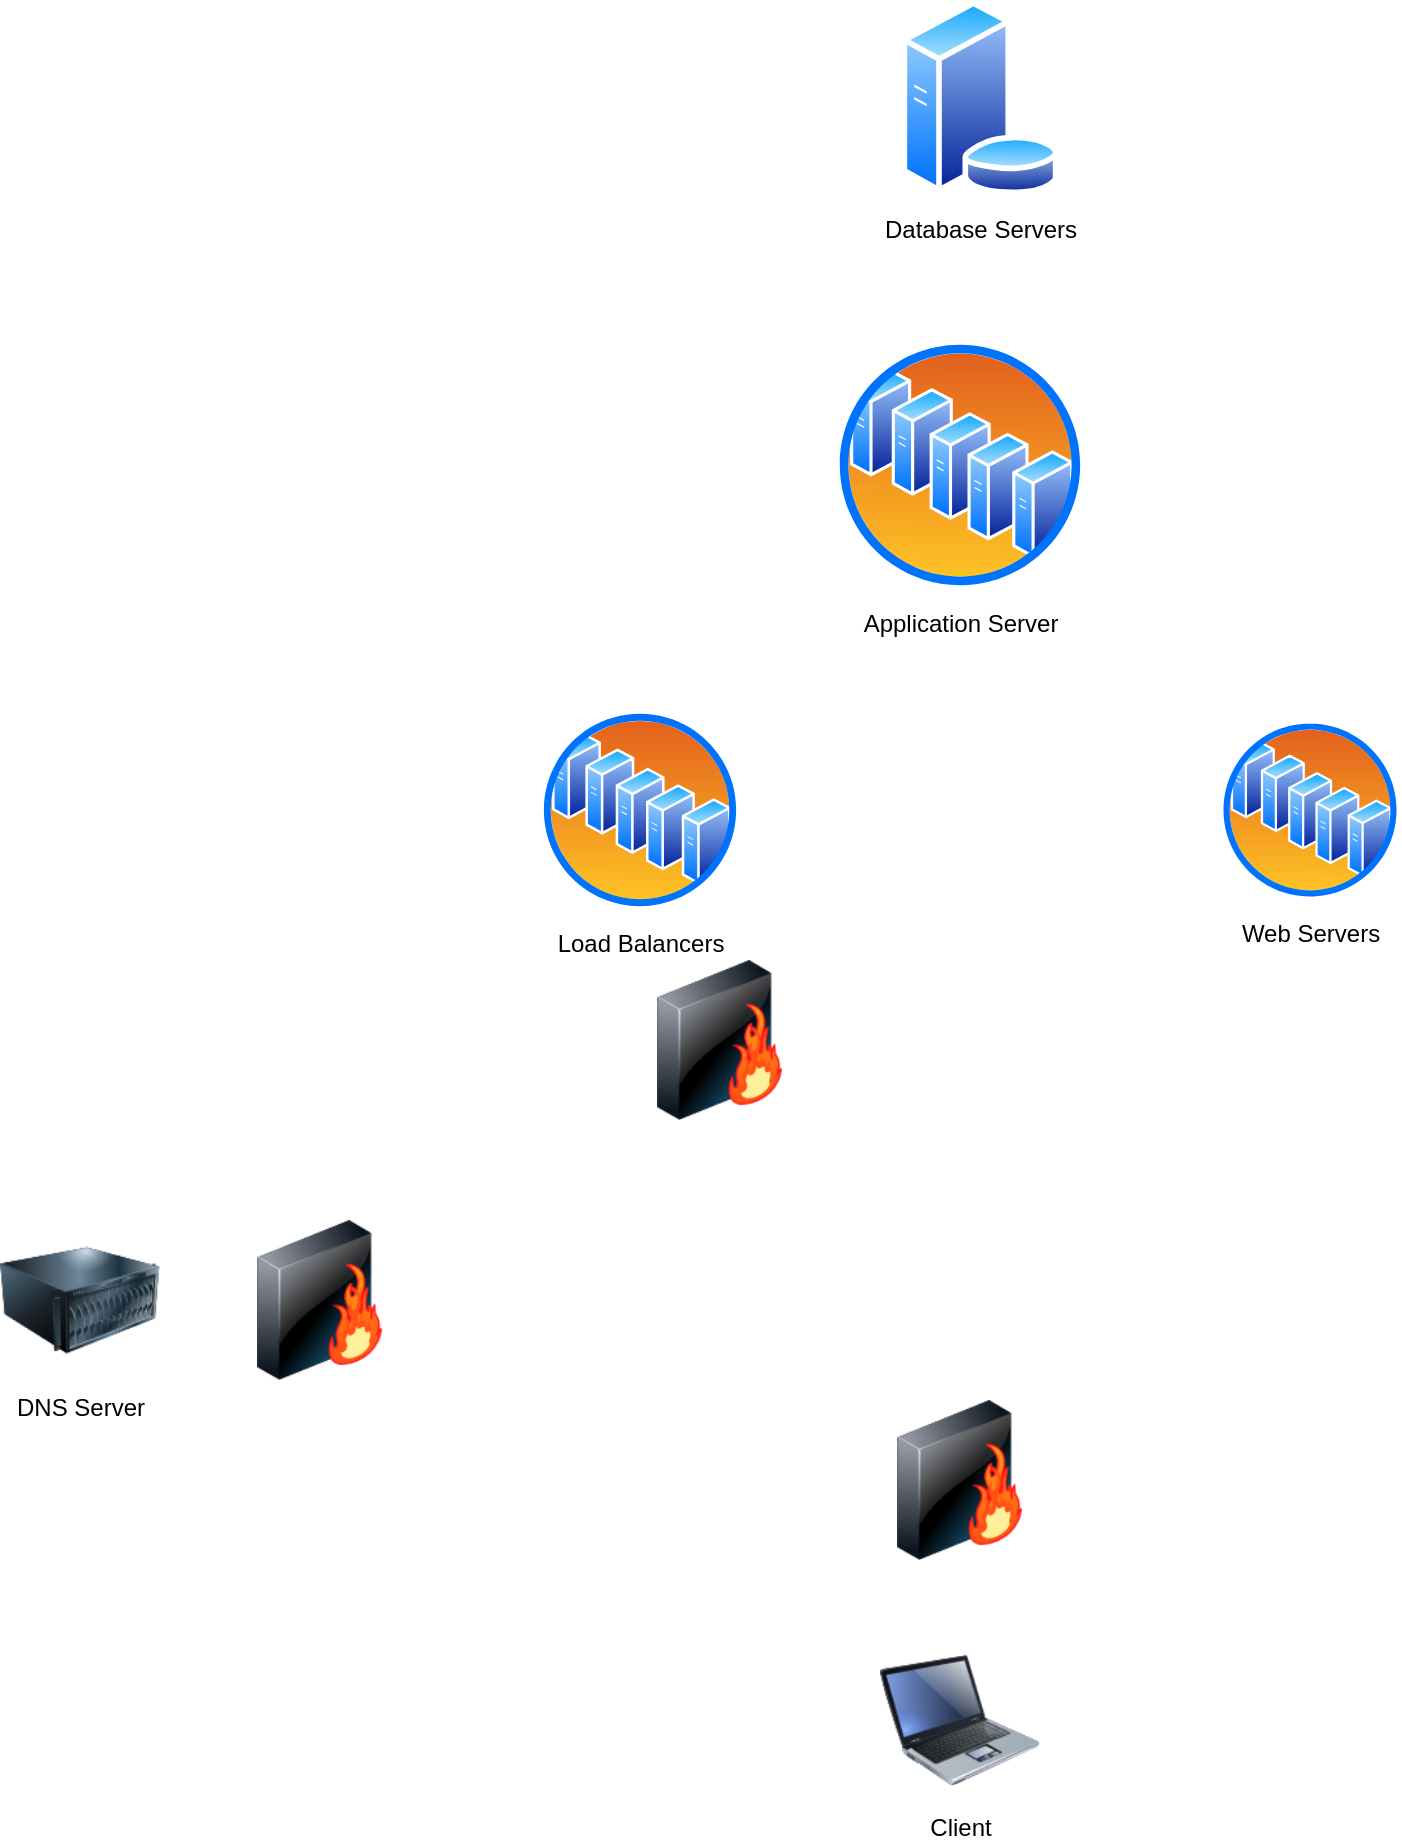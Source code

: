 <mxfile version="20.4.0" type="github">
  <diagram id="JX267tmkFyanEfetOF3x" name="Page-1">
    <mxGraphModel dx="1592" dy="990" grid="1" gridSize="10" guides="1" tooltips="1" connect="1" arrows="1" fold="1" page="1" pageScale="1" pageWidth="850" pageHeight="1100" math="0" shadow="0">
      <root>
        <mxCell id="0" />
        <mxCell id="1" parent="0" />
        <mxCell id="fUVvN42I4j-7IPn_Yf2B-1" value="Client" style="image;html=1;image=img/lib/clip_art/computers/Laptop_128x128.png" parent="1" vertex="1">
          <mxGeometry x="450" y="830" width="80" height="80" as="geometry" />
        </mxCell>
        <mxCell id="fUVvN42I4j-7IPn_Yf2B-2" value="DNS Server" style="image;html=1;image=img/lib/clip_art/computers/Server_128x128.png" parent="1" vertex="1">
          <mxGeometry x="10" y="620" width="80" height="80" as="geometry" />
        </mxCell>
        <mxCell id="fUVvN42I4j-7IPn_Yf2B-3" value="" style="image;html=1;image=img/lib/clip_art/networking/Firewall-page1_128x128.png" parent="1" vertex="1">
          <mxGeometry x="450" y="710" width="80" height="80" as="geometry" />
        </mxCell>
        <mxCell id="fUVvN42I4j-7IPn_Yf2B-4" value="" style="image;html=1;image=img/lib/clip_art/networking/Firewall-page1_128x128.png" parent="1" vertex="1">
          <mxGeometry x="130" y="620" width="80" height="80" as="geometry" />
        </mxCell>
        <mxCell id="fUVvN42I4j-7IPn_Yf2B-10" value="" style="image;html=1;image=img/lib/clip_art/networking/Firewall-page1_128x128.png" parent="1" vertex="1">
          <mxGeometry x="330" y="490" width="80" height="80" as="geometry" />
        </mxCell>
        <mxCell id="fUVvN42I4j-7IPn_Yf2B-12" value="Web Servers" style="aspect=fixed;perimeter=ellipsePerimeter;html=1;align=center;shadow=0;dashed=0;spacingTop=3;image;image=img/lib/active_directory/server_farm.svg;" parent="1" vertex="1">
          <mxGeometry x="620" y="370" width="90" height="90" as="geometry" />
        </mxCell>
        <mxCell id="fUVvN42I4j-7IPn_Yf2B-13" value="Load Balancers" style="aspect=fixed;perimeter=ellipsePerimeter;html=1;align=center;shadow=0;dashed=0;spacingTop=3;image;image=img/lib/active_directory/server_farm.svg;" parent="1" vertex="1">
          <mxGeometry x="280" y="365" width="100" height="100" as="geometry" />
        </mxCell>
        <mxCell id="fUVvN42I4j-7IPn_Yf2B-14" value="Database Servers" style="aspect=fixed;perimeter=ellipsePerimeter;html=1;align=center;shadow=0;dashed=0;spacingTop=3;image;image=img/lib/active_directory/database_server.svg;" parent="1" vertex="1">
          <mxGeometry x="460" y="10" width="80" height="97.56" as="geometry" />
        </mxCell>
        <mxCell id="OCpMYhBF6vP6gSi63RK3-5" value="Application Server" style="aspect=fixed;perimeter=ellipsePerimeter;html=1;align=center;shadow=0;dashed=0;spacingTop=3;image;image=img/lib/active_directory/server_farm.svg;" vertex="1" parent="1">
          <mxGeometry x="427.5" y="180" width="125" height="125" as="geometry" />
        </mxCell>
      </root>
    </mxGraphModel>
  </diagram>
</mxfile>
